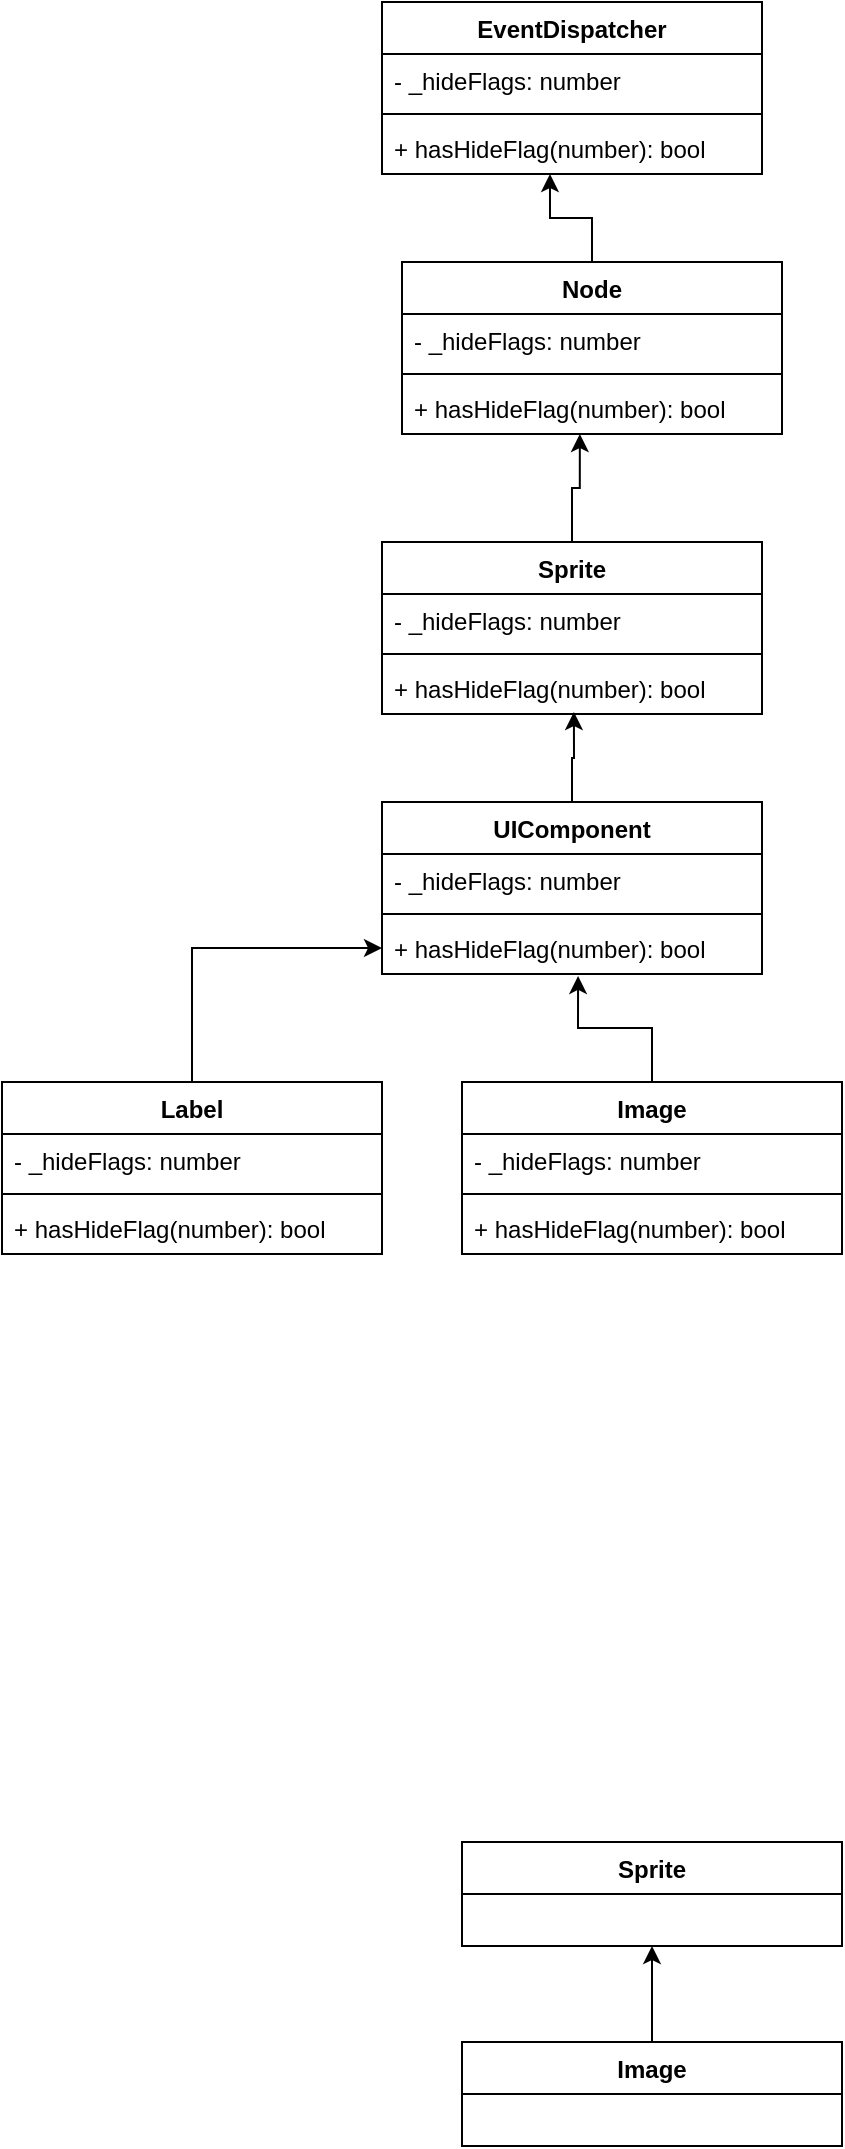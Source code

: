 <mxfile version="20.7.4" type="github">
  <diagram name="Page-1" id="b5b7bab2-c9e2-2cf4-8b2a-24fd1a2a6d21">
    <mxGraphModel dx="1434" dy="749" grid="1" gridSize="10" guides="1" tooltips="1" connect="1" arrows="1" fold="1" page="1" pageScale="1" pageWidth="827" pageHeight="1169" background="none" math="0" shadow="0">
      <root>
        <mxCell id="0" />
        <mxCell id="1" parent="0" />
        <mxCell id="qPq5Zx95ofDf2uyCqKfY-1" value="EventDispatcher" style="swimlane;fontStyle=1;align=center;verticalAlign=top;childLayout=stackLayout;horizontal=1;startSize=26;horizontalStack=0;resizeParent=1;resizeParentMax=0;resizeLast=0;collapsible=1;marginBottom=0;" vertex="1" parent="1">
          <mxGeometry x="260" y="160" width="190" height="86" as="geometry" />
        </mxCell>
        <mxCell id="qPq5Zx95ofDf2uyCqKfY-2" value="- _hideFlags: number&#xa;" style="text;strokeColor=none;fillColor=none;align=left;verticalAlign=top;spacingLeft=4;spacingRight=4;overflow=hidden;rotatable=0;points=[[0,0.5],[1,0.5]];portConstraint=eastwest;" vertex="1" parent="qPq5Zx95ofDf2uyCqKfY-1">
          <mxGeometry y="26" width="190" height="26" as="geometry" />
        </mxCell>
        <mxCell id="qPq5Zx95ofDf2uyCqKfY-3" value="" style="line;strokeWidth=1;fillColor=none;align=left;verticalAlign=middle;spacingTop=-1;spacingLeft=3;spacingRight=3;rotatable=0;labelPosition=right;points=[];portConstraint=eastwest;strokeColor=inherit;" vertex="1" parent="qPq5Zx95ofDf2uyCqKfY-1">
          <mxGeometry y="52" width="190" height="8" as="geometry" />
        </mxCell>
        <mxCell id="qPq5Zx95ofDf2uyCqKfY-4" value="+ hasHideFlag(number): bool" style="text;strokeColor=none;fillColor=none;align=left;verticalAlign=top;spacingLeft=4;spacingRight=4;overflow=hidden;rotatable=0;points=[[0,0.5],[1,0.5]];portConstraint=eastwest;" vertex="1" parent="qPq5Zx95ofDf2uyCqKfY-1">
          <mxGeometry y="60" width="190" height="26" as="geometry" />
        </mxCell>
        <mxCell id="qPq5Zx95ofDf2uyCqKfY-9" style="edgeStyle=orthogonalEdgeStyle;rounded=0;orthogonalLoop=1;jettySize=auto;html=1;exitX=0.5;exitY=0;exitDx=0;exitDy=0;entryX=0.442;entryY=1;entryDx=0;entryDy=0;entryPerimeter=0;" edge="1" parent="1" source="qPq5Zx95ofDf2uyCqKfY-5" target="qPq5Zx95ofDf2uyCqKfY-4">
          <mxGeometry relative="1" as="geometry" />
        </mxCell>
        <mxCell id="qPq5Zx95ofDf2uyCqKfY-5" value="Node" style="swimlane;fontStyle=1;align=center;verticalAlign=top;childLayout=stackLayout;horizontal=1;startSize=26;horizontalStack=0;resizeParent=1;resizeParentMax=0;resizeLast=0;collapsible=1;marginBottom=0;" vertex="1" parent="1">
          <mxGeometry x="270" y="290" width="190" height="86" as="geometry" />
        </mxCell>
        <mxCell id="qPq5Zx95ofDf2uyCqKfY-6" value="- _hideFlags: number&#xa;" style="text;strokeColor=none;fillColor=none;align=left;verticalAlign=top;spacingLeft=4;spacingRight=4;overflow=hidden;rotatable=0;points=[[0,0.5],[1,0.5]];portConstraint=eastwest;" vertex="1" parent="qPq5Zx95ofDf2uyCqKfY-5">
          <mxGeometry y="26" width="190" height="26" as="geometry" />
        </mxCell>
        <mxCell id="qPq5Zx95ofDf2uyCqKfY-7" value="" style="line;strokeWidth=1;fillColor=none;align=left;verticalAlign=middle;spacingTop=-1;spacingLeft=3;spacingRight=3;rotatable=0;labelPosition=right;points=[];portConstraint=eastwest;strokeColor=inherit;" vertex="1" parent="qPq5Zx95ofDf2uyCqKfY-5">
          <mxGeometry y="52" width="190" height="8" as="geometry" />
        </mxCell>
        <mxCell id="qPq5Zx95ofDf2uyCqKfY-8" value="+ hasHideFlag(number): bool" style="text;strokeColor=none;fillColor=none;align=left;verticalAlign=top;spacingLeft=4;spacingRight=4;overflow=hidden;rotatable=0;points=[[0,0.5],[1,0.5]];portConstraint=eastwest;" vertex="1" parent="qPq5Zx95ofDf2uyCqKfY-5">
          <mxGeometry y="60" width="190" height="26" as="geometry" />
        </mxCell>
        <mxCell id="qPq5Zx95ofDf2uyCqKfY-15" style="edgeStyle=orthogonalEdgeStyle;rounded=0;orthogonalLoop=1;jettySize=auto;html=1;exitX=0.5;exitY=0;exitDx=0;exitDy=0;entryX=0.468;entryY=1;entryDx=0;entryDy=0;entryPerimeter=0;" edge="1" parent="1" source="qPq5Zx95ofDf2uyCqKfY-11" target="qPq5Zx95ofDf2uyCqKfY-8">
          <mxGeometry relative="1" as="geometry" />
        </mxCell>
        <mxCell id="qPq5Zx95ofDf2uyCqKfY-11" value="Sprite" style="swimlane;fontStyle=1;align=center;verticalAlign=top;childLayout=stackLayout;horizontal=1;startSize=26;horizontalStack=0;resizeParent=1;resizeParentMax=0;resizeLast=0;collapsible=1;marginBottom=0;" vertex="1" parent="1">
          <mxGeometry x="260" y="430" width="190" height="86" as="geometry" />
        </mxCell>
        <mxCell id="qPq5Zx95ofDf2uyCqKfY-12" value="- _hideFlags: number&#xa;" style="text;strokeColor=none;fillColor=none;align=left;verticalAlign=top;spacingLeft=4;spacingRight=4;overflow=hidden;rotatable=0;points=[[0,0.5],[1,0.5]];portConstraint=eastwest;" vertex="1" parent="qPq5Zx95ofDf2uyCqKfY-11">
          <mxGeometry y="26" width="190" height="26" as="geometry" />
        </mxCell>
        <mxCell id="qPq5Zx95ofDf2uyCqKfY-13" value="" style="line;strokeWidth=1;fillColor=none;align=left;verticalAlign=middle;spacingTop=-1;spacingLeft=3;spacingRight=3;rotatable=0;labelPosition=right;points=[];portConstraint=eastwest;strokeColor=inherit;" vertex="1" parent="qPq5Zx95ofDf2uyCqKfY-11">
          <mxGeometry y="52" width="190" height="8" as="geometry" />
        </mxCell>
        <mxCell id="qPq5Zx95ofDf2uyCqKfY-14" value="+ hasHideFlag(number): bool" style="text;strokeColor=none;fillColor=none;align=left;verticalAlign=top;spacingLeft=4;spacingRight=4;overflow=hidden;rotatable=0;points=[[0,0.5],[1,0.5]];portConstraint=eastwest;" vertex="1" parent="qPq5Zx95ofDf2uyCqKfY-11">
          <mxGeometry y="60" width="190" height="26" as="geometry" />
        </mxCell>
        <mxCell id="qPq5Zx95ofDf2uyCqKfY-21" style="edgeStyle=orthogonalEdgeStyle;rounded=0;orthogonalLoop=1;jettySize=auto;html=1;exitX=0.5;exitY=0;exitDx=0;exitDy=0;entryX=0.505;entryY=0.962;entryDx=0;entryDy=0;entryPerimeter=0;" edge="1" parent="1" source="qPq5Zx95ofDf2uyCqKfY-17" target="qPq5Zx95ofDf2uyCqKfY-14">
          <mxGeometry relative="1" as="geometry" />
        </mxCell>
        <mxCell id="qPq5Zx95ofDf2uyCqKfY-17" value="UIComponent" style="swimlane;fontStyle=1;align=center;verticalAlign=top;childLayout=stackLayout;horizontal=1;startSize=26;horizontalStack=0;resizeParent=1;resizeParentMax=0;resizeLast=0;collapsible=1;marginBottom=0;" vertex="1" parent="1">
          <mxGeometry x="260" y="560" width="190" height="86" as="geometry" />
        </mxCell>
        <mxCell id="qPq5Zx95ofDf2uyCqKfY-18" value="- _hideFlags: number&#xa;" style="text;strokeColor=none;fillColor=none;align=left;verticalAlign=top;spacingLeft=4;spacingRight=4;overflow=hidden;rotatable=0;points=[[0,0.5],[1,0.5]];portConstraint=eastwest;" vertex="1" parent="qPq5Zx95ofDf2uyCqKfY-17">
          <mxGeometry y="26" width="190" height="26" as="geometry" />
        </mxCell>
        <mxCell id="qPq5Zx95ofDf2uyCqKfY-19" value="" style="line;strokeWidth=1;fillColor=none;align=left;verticalAlign=middle;spacingTop=-1;spacingLeft=3;spacingRight=3;rotatable=0;labelPosition=right;points=[];portConstraint=eastwest;strokeColor=inherit;" vertex="1" parent="qPq5Zx95ofDf2uyCqKfY-17">
          <mxGeometry y="52" width="190" height="8" as="geometry" />
        </mxCell>
        <mxCell id="qPq5Zx95ofDf2uyCqKfY-20" value="+ hasHideFlag(number): bool" style="text;strokeColor=none;fillColor=none;align=left;verticalAlign=top;spacingLeft=4;spacingRight=4;overflow=hidden;rotatable=0;points=[[0,0.5],[1,0.5]];portConstraint=eastwest;" vertex="1" parent="qPq5Zx95ofDf2uyCqKfY-17">
          <mxGeometry y="60" width="190" height="26" as="geometry" />
        </mxCell>
        <mxCell id="qPq5Zx95ofDf2uyCqKfY-34" style="edgeStyle=orthogonalEdgeStyle;rounded=0;orthogonalLoop=1;jettySize=auto;html=1;exitX=0.5;exitY=0;exitDx=0;exitDy=0;" edge="1" parent="1" source="qPq5Zx95ofDf2uyCqKfY-26" target="qPq5Zx95ofDf2uyCqKfY-20">
          <mxGeometry relative="1" as="geometry" />
        </mxCell>
        <mxCell id="qPq5Zx95ofDf2uyCqKfY-26" value="Label" style="swimlane;fontStyle=1;align=center;verticalAlign=top;childLayout=stackLayout;horizontal=1;startSize=26;horizontalStack=0;resizeParent=1;resizeParentMax=0;resizeLast=0;collapsible=1;marginBottom=0;" vertex="1" parent="1">
          <mxGeometry x="70" y="700" width="190" height="86" as="geometry" />
        </mxCell>
        <mxCell id="qPq5Zx95ofDf2uyCqKfY-27" value="- _hideFlags: number&#xa;" style="text;strokeColor=none;fillColor=none;align=left;verticalAlign=top;spacingLeft=4;spacingRight=4;overflow=hidden;rotatable=0;points=[[0,0.5],[1,0.5]];portConstraint=eastwest;" vertex="1" parent="qPq5Zx95ofDf2uyCqKfY-26">
          <mxGeometry y="26" width="190" height="26" as="geometry" />
        </mxCell>
        <mxCell id="qPq5Zx95ofDf2uyCqKfY-28" value="" style="line;strokeWidth=1;fillColor=none;align=left;verticalAlign=middle;spacingTop=-1;spacingLeft=3;spacingRight=3;rotatable=0;labelPosition=right;points=[];portConstraint=eastwest;strokeColor=inherit;" vertex="1" parent="qPq5Zx95ofDf2uyCqKfY-26">
          <mxGeometry y="52" width="190" height="8" as="geometry" />
        </mxCell>
        <mxCell id="qPq5Zx95ofDf2uyCqKfY-29" value="+ hasHideFlag(number): bool" style="text;strokeColor=none;fillColor=none;align=left;verticalAlign=top;spacingLeft=4;spacingRight=4;overflow=hidden;rotatable=0;points=[[0,0.5],[1,0.5]];portConstraint=eastwest;" vertex="1" parent="qPq5Zx95ofDf2uyCqKfY-26">
          <mxGeometry y="60" width="190" height="26" as="geometry" />
        </mxCell>
        <mxCell id="qPq5Zx95ofDf2uyCqKfY-35" style="edgeStyle=orthogonalEdgeStyle;rounded=0;orthogonalLoop=1;jettySize=auto;html=1;exitX=0.5;exitY=0;exitDx=0;exitDy=0;entryX=0.516;entryY=1.038;entryDx=0;entryDy=0;entryPerimeter=0;" edge="1" parent="1" source="qPq5Zx95ofDf2uyCqKfY-30" target="qPq5Zx95ofDf2uyCqKfY-20">
          <mxGeometry relative="1" as="geometry" />
        </mxCell>
        <mxCell id="qPq5Zx95ofDf2uyCqKfY-30" value="Image" style="swimlane;fontStyle=1;align=center;verticalAlign=top;childLayout=stackLayout;horizontal=1;startSize=26;horizontalStack=0;resizeParent=1;resizeParentMax=0;resizeLast=0;collapsible=1;marginBottom=0;" vertex="1" parent="1">
          <mxGeometry x="300" y="700" width="190" height="86" as="geometry" />
        </mxCell>
        <mxCell id="qPq5Zx95ofDf2uyCqKfY-31" value="- _hideFlags: number&#xa;" style="text;strokeColor=none;fillColor=none;align=left;verticalAlign=top;spacingLeft=4;spacingRight=4;overflow=hidden;rotatable=0;points=[[0,0.5],[1,0.5]];portConstraint=eastwest;" vertex="1" parent="qPq5Zx95ofDf2uyCqKfY-30">
          <mxGeometry y="26" width="190" height="26" as="geometry" />
        </mxCell>
        <mxCell id="qPq5Zx95ofDf2uyCqKfY-32" value="" style="line;strokeWidth=1;fillColor=none;align=left;verticalAlign=middle;spacingTop=-1;spacingLeft=3;spacingRight=3;rotatable=0;labelPosition=right;points=[];portConstraint=eastwest;strokeColor=inherit;" vertex="1" parent="qPq5Zx95ofDf2uyCqKfY-30">
          <mxGeometry y="52" width="190" height="8" as="geometry" />
        </mxCell>
        <mxCell id="qPq5Zx95ofDf2uyCqKfY-33" value="+ hasHideFlag(number): bool" style="text;strokeColor=none;fillColor=none;align=left;verticalAlign=top;spacingLeft=4;spacingRight=4;overflow=hidden;rotatable=0;points=[[0,0.5],[1,0.5]];portConstraint=eastwest;" vertex="1" parent="qPq5Zx95ofDf2uyCqKfY-30">
          <mxGeometry y="60" width="190" height="26" as="geometry" />
        </mxCell>
        <mxCell id="qPq5Zx95ofDf2uyCqKfY-42" style="edgeStyle=orthogonalEdgeStyle;rounded=0;orthogonalLoop=1;jettySize=auto;html=1;exitX=0.5;exitY=0;exitDx=0;exitDy=0;entryX=0.5;entryY=1;entryDx=0;entryDy=0;" edge="1" parent="1" source="qPq5Zx95ofDf2uyCqKfY-36" target="qPq5Zx95ofDf2uyCqKfY-41">
          <mxGeometry relative="1" as="geometry" />
        </mxCell>
        <mxCell id="qPq5Zx95ofDf2uyCqKfY-36" value="Image" style="swimlane;fontStyle=1;align=center;verticalAlign=top;childLayout=stackLayout;horizontal=1;startSize=26;horizontalStack=0;resizeParent=1;resizeParentMax=0;resizeLast=0;collapsible=1;marginBottom=0;" vertex="1" parent="1">
          <mxGeometry x="300" y="1180" width="190" height="52" as="geometry" />
        </mxCell>
        <mxCell id="qPq5Zx95ofDf2uyCqKfY-41" value="Sprite" style="swimlane;fontStyle=1;align=center;verticalAlign=top;childLayout=stackLayout;horizontal=1;startSize=26;horizontalStack=0;resizeParent=1;resizeParentMax=0;resizeLast=0;collapsible=1;marginBottom=0;" vertex="1" parent="1">
          <mxGeometry x="300" y="1080" width="190" height="52" as="geometry" />
        </mxCell>
      </root>
    </mxGraphModel>
  </diagram>
</mxfile>
